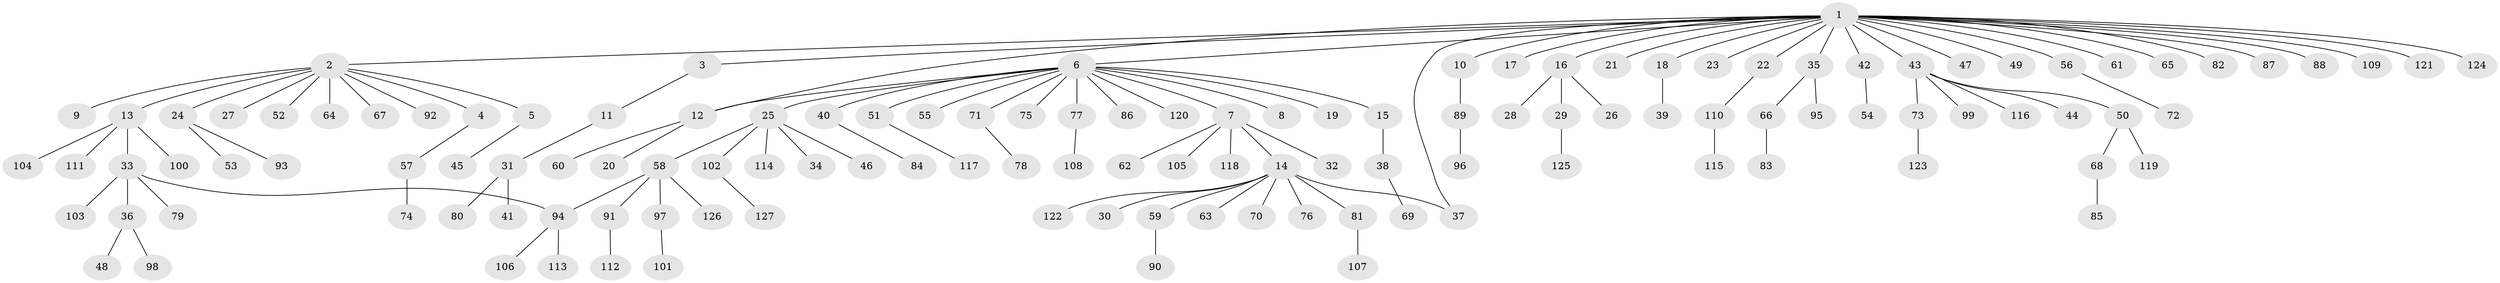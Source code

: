 // Generated by graph-tools (version 1.1) at 2025/47/03/09/25 04:47:23]
// undirected, 127 vertices, 129 edges
graph export_dot {
graph [start="1"]
  node [color=gray90,style=filled];
  1;
  2;
  3;
  4;
  5;
  6;
  7;
  8;
  9;
  10;
  11;
  12;
  13;
  14;
  15;
  16;
  17;
  18;
  19;
  20;
  21;
  22;
  23;
  24;
  25;
  26;
  27;
  28;
  29;
  30;
  31;
  32;
  33;
  34;
  35;
  36;
  37;
  38;
  39;
  40;
  41;
  42;
  43;
  44;
  45;
  46;
  47;
  48;
  49;
  50;
  51;
  52;
  53;
  54;
  55;
  56;
  57;
  58;
  59;
  60;
  61;
  62;
  63;
  64;
  65;
  66;
  67;
  68;
  69;
  70;
  71;
  72;
  73;
  74;
  75;
  76;
  77;
  78;
  79;
  80;
  81;
  82;
  83;
  84;
  85;
  86;
  87;
  88;
  89;
  90;
  91;
  92;
  93;
  94;
  95;
  96;
  97;
  98;
  99;
  100;
  101;
  102;
  103;
  104;
  105;
  106;
  107;
  108;
  109;
  110;
  111;
  112;
  113;
  114;
  115;
  116;
  117;
  118;
  119;
  120;
  121;
  122;
  123;
  124;
  125;
  126;
  127;
  1 -- 2;
  1 -- 3;
  1 -- 6;
  1 -- 10;
  1 -- 12;
  1 -- 16;
  1 -- 17;
  1 -- 18;
  1 -- 21;
  1 -- 22;
  1 -- 23;
  1 -- 35;
  1 -- 37;
  1 -- 42;
  1 -- 43;
  1 -- 47;
  1 -- 49;
  1 -- 56;
  1 -- 61;
  1 -- 65;
  1 -- 82;
  1 -- 87;
  1 -- 88;
  1 -- 109;
  1 -- 121;
  1 -- 124;
  2 -- 4;
  2 -- 5;
  2 -- 9;
  2 -- 13;
  2 -- 24;
  2 -- 27;
  2 -- 52;
  2 -- 64;
  2 -- 67;
  2 -- 92;
  3 -- 11;
  4 -- 57;
  5 -- 45;
  6 -- 7;
  6 -- 8;
  6 -- 12;
  6 -- 15;
  6 -- 19;
  6 -- 25;
  6 -- 40;
  6 -- 51;
  6 -- 55;
  6 -- 71;
  6 -- 75;
  6 -- 77;
  6 -- 86;
  6 -- 120;
  7 -- 14;
  7 -- 32;
  7 -- 62;
  7 -- 105;
  7 -- 118;
  10 -- 89;
  11 -- 31;
  12 -- 20;
  12 -- 60;
  13 -- 33;
  13 -- 100;
  13 -- 104;
  13 -- 111;
  14 -- 30;
  14 -- 37;
  14 -- 59;
  14 -- 63;
  14 -- 70;
  14 -- 76;
  14 -- 81;
  14 -- 122;
  15 -- 38;
  16 -- 26;
  16 -- 28;
  16 -- 29;
  18 -- 39;
  22 -- 110;
  24 -- 53;
  24 -- 93;
  25 -- 34;
  25 -- 46;
  25 -- 58;
  25 -- 102;
  25 -- 114;
  29 -- 125;
  31 -- 41;
  31 -- 80;
  33 -- 36;
  33 -- 79;
  33 -- 94;
  33 -- 103;
  35 -- 66;
  35 -- 95;
  36 -- 48;
  36 -- 98;
  38 -- 69;
  40 -- 84;
  42 -- 54;
  43 -- 44;
  43 -- 50;
  43 -- 73;
  43 -- 99;
  43 -- 116;
  50 -- 68;
  50 -- 119;
  51 -- 117;
  56 -- 72;
  57 -- 74;
  58 -- 91;
  58 -- 94;
  58 -- 97;
  58 -- 126;
  59 -- 90;
  66 -- 83;
  68 -- 85;
  71 -- 78;
  73 -- 123;
  77 -- 108;
  81 -- 107;
  89 -- 96;
  91 -- 112;
  94 -- 106;
  94 -- 113;
  97 -- 101;
  102 -- 127;
  110 -- 115;
}
